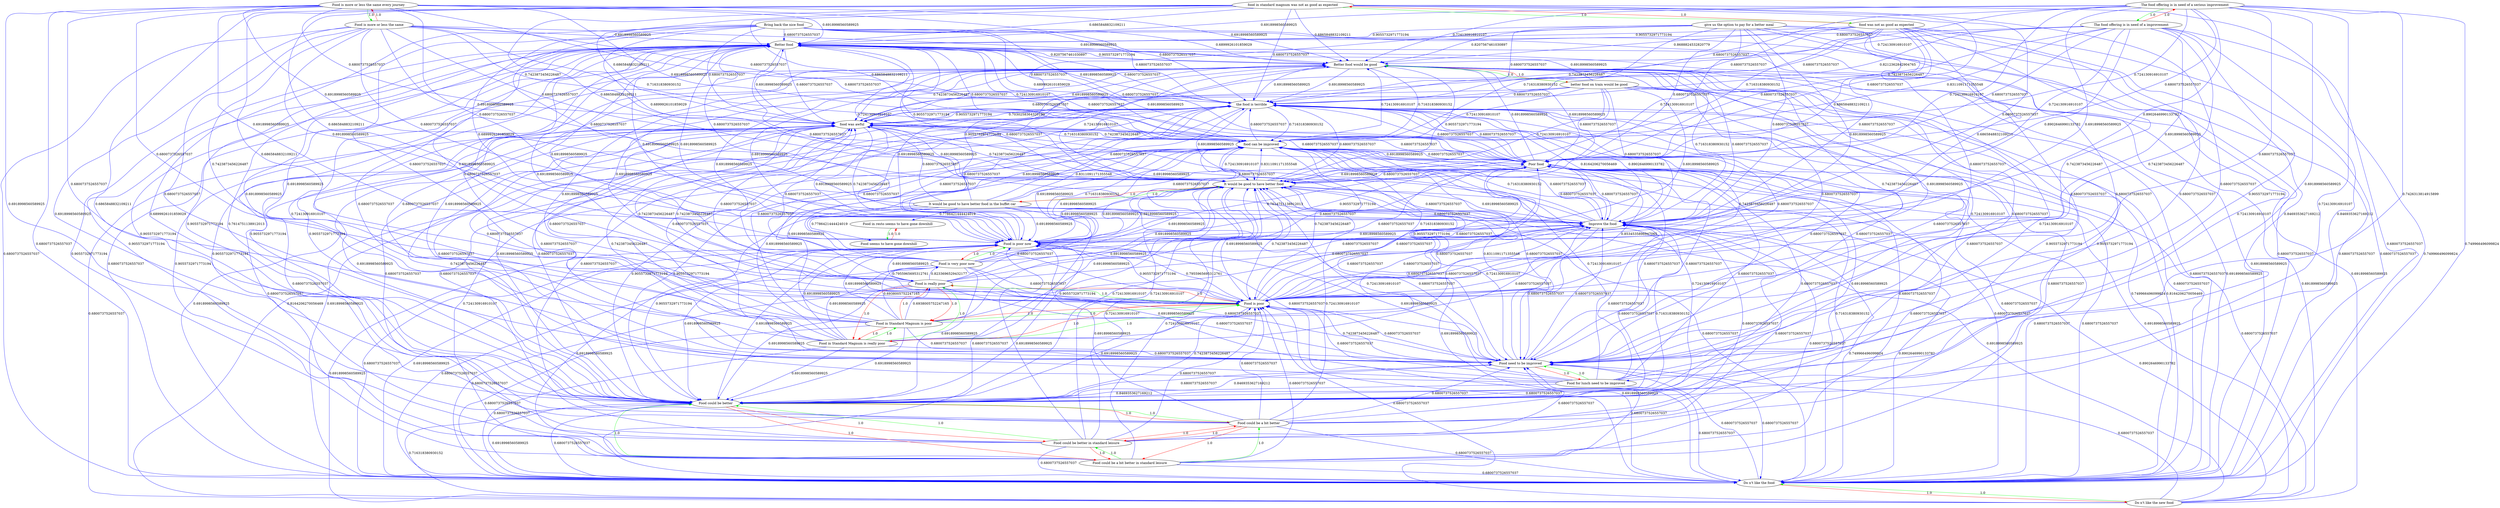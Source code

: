 digraph rawGraph {
"Better food";"Better food would be good";"Bring back the nice food";"Do n't like the new food";"Do n't like the food";"Food could be a bit better in standard leisure";"Food could be better in standard leisure";"Food could be better";"Food could be a bit better";"Food for lunch need to be improved";"Food need to be improved";"Food in Standard Magnum is really poor";"Food in Standard Magnum is poor";"Food is poor";"Food is really poor";"Food in resto seems to have gone downhill";"Food seems to have gone downhill";"Food is more or less the same every journey";"Food is more or less the same";"Food is very poor now";"Food is poor now";"Improve the food";"It would be good to have better food in the buffet car";"It would be good to have better food";"Poor food";"The food offering is in need of a serious improvement";"The food offering is in need of a improvement";"better food on train would be good";"food can be improved";"food in standard magnum was not as good as expected";"food was not as good as expected";"food was awful";"give us the option to pay for a better meal";"the food is terrible";"Better food would be good" -> "Better food" [label=0.9055732971773194] [color=blue]
"Better food" -> "Better food would be good" [label=0.8207567461030897] [color=blue]
"Bring back the nice food" -> "Better food would be good" [label=0.6899926101859029] [color=blue]
"Do n't like the new food" -> "Do n't like the food" [label=1.0] [color=green]
"Do n't like the food" -> "Do n't like the new food" [label=1.0] [color=red]
"Food could be a bit better in standard leisure" -> "Food could be better in standard leisure" [label=1.0] [color=green]
"Food could be better in standard leisure" -> "Food could be better" [label=1.0] [color=green]
"Food could be a bit better in standard leisure" -> "Food could be a bit better" [label=1.0] [color=green]
"Food could be a bit better" -> "Food could be better" [label=1.0] [color=green]
"Food could be a bit better in standard leisure" -> "Food could be better" [label=1.0] [color=green]
"Food could be better in standard leisure" -> "Food could be a bit better in standard leisure" [label=1.0] [color=red]
"Food could be better in standard leisure" -> "Food could be a bit better" [label=1.0] [color=red]
"Food could be better" -> "Food could be a bit better in standard leisure" [label=1.0] [color=red]
"Food could be better" -> "Food could be better in standard leisure" [label=1.0] [color=red]
"Food could be better" -> "Food could be a bit better" [label=1.0] [color=red]
"Food could be a bit better" -> "Food could be a bit better in standard leisure" [label=1.0] [color=red]
"Food could be a bit better" -> "Food could be better in standard leisure" [label=1.0] [color=red]
"Food could be better" -> "Better food would be good" [label=0.9055732971773194] [color=blue]
"Better food would be good" -> "Food could be better" [label=0.9055732971773194] [color=blue]
"Food could be better" -> "Better food" [label=0.9055732971773194] [color=blue]
"Better food" -> "Food could be better" [label=0.7614751138912013] [color=blue]
"Food could be a bit better in standard leisure" -> "Better food would be good" [label=0.9055732971773194] [color=blue]
"Food could be a bit better in standard leisure" -> "Better food" [label=0.9055732971773194] [color=blue]
"Food could be better in standard leisure" -> "Better food would be good" [label=0.9055732971773194] [color=blue]
"Food could be better in standard leisure" -> "Better food" [label=0.9055732971773194] [color=blue]
"Food could be a bit better" -> "Better food would be good" [label=0.9055732971773194] [color=blue]
"Food could be a bit better" -> "Better food" [label=0.9055732971773194] [color=blue]
"Food for lunch need to be improved" -> "Food need to be improved" [label=1.0] [color=green]
"Food need to be improved" -> "Food for lunch need to be improved" [label=1.0] [color=red]
"Food could be better" -> "Food need to be improved" [label=0.6800737526557037] [color=blue]
"Food need to be improved" -> "Food could be better" [label=0.8469353627169212] [color=blue]
"Better food" -> "Food need to be improved" [label=0.6800737526557037] [color=blue]
"Food could be a bit better in standard leisure" -> "Food need to be improved" [label=0.6800737526557037] [color=blue]
"Food could be better in standard leisure" -> "Food need to be improved" [label=0.6800737526557037] [color=blue]
"Food could be a bit better" -> "Food need to be improved" [label=0.6800737526557037] [color=blue]
"Food for lunch need to be improved" -> "Food could be better" [label=0.8469353627169212] [color=blue]
"Food in Standard Magnum is really poor" -> "Food in Standard Magnum is poor" [label=1.0] [color=green]
"Food in Standard Magnum is poor" -> "Food is poor" [label=1.0] [color=green]
"Food in Standard Magnum is really poor" -> "Food is really poor" [label=1.0] [color=green]
"Food is really poor" -> "Food is poor" [label=1.0] [color=green]
"Food in Standard Magnum is really poor" -> "Food is poor" [label=1.0] [color=green]
"Food in Standard Magnum is poor" -> "Food in Standard Magnum is really poor" [label=1.0] [color=red]
"Food in Standard Magnum is poor" -> "Food is really poor" [label=1.0] [color=red]
"Food is poor" -> "Food in Standard Magnum is really poor" [label=1.0] [color=red]
"Food is poor" -> "Food in Standard Magnum is poor" [label=1.0] [color=red]
"Food is poor" -> "Food is really poor" [label=1.0] [color=red]
"Food is really poor" -> "Food in Standard Magnum is really poor" [label=1.0] [color=red]
"Food is really poor" -> "Food in Standard Magnum is poor" [label=1.0] [color=red]
"Food could be better" -> "Food is poor" [label=0.7423873456226487] [color=blue]
"Food is poor" -> "Food could be better" [label=0.6918998560589925] [color=blue]
"Better food would be good" -> "Food is poor" [label=0.7423873456226487] [color=blue]
"Food need to be improved" -> "Food is poor" [label=0.7423873456226487] [color=blue]
"Food could be a bit better in standard leisure" -> "Food is poor" [label=0.6800737526557037] [color=blue]
"Food could be better in standard leisure" -> "Food is poor" [label=0.6800737526557037] [color=blue]
"Food could be a bit better" -> "Food is poor" [label=0.6800737526557037] [color=blue]
"Food for lunch need to be improved" -> "Food is poor" [label=0.6800737526557037] [color=blue]
"Food in Standard Magnum is really poor" -> "Food could be better" [label=0.6918998560589925] [color=blue]
"Food in Standard Magnum is poor" -> "Food could be better" [label=0.6918998560589925] [color=blue]
"Food is really poor" -> "Food could be better" [label=0.6918998560589925] [color=blue]
"Food in resto seems to have gone downhill" -> "Food seems to have gone downhill" [label=1.0] [color=green]
"Food seems to have gone downhill" -> "Food in resto seems to have gone downhill" [label=1.0] [color=red]
"Food is more or less the same every journey" -> "Food is more or less the same" [label=1.0] [color=green]
"Food is more or less the same" -> "Food is more or less the same every journey" [label=1.0] [color=red]
"Food is more or less the same" -> "Food could be better" [label=0.6918998560589925] [color=blue]
"Food is more or less the same" -> "Food is poor" [label=0.7423873456226487] [color=blue]
"Food is more or less the same every journey" -> "Food could be better" [label=0.6918998560589925] [color=blue]
"Food is very poor now" -> "Food is poor now" [label=1.0] [color=green]
"Food is poor now" -> "Food is very poor now" [label=1.0] [color=red]
"Food is poor now" -> "Food could be better" [label=0.6918998560589925] [color=blue]
"Food is poor" -> "Food is poor now" [label=0.7955965695312761] [color=blue]
"Food is poor now" -> "Food is poor" [label=0.9055732971773194] [color=blue]
"Food is really poor" -> "Food is very poor now" [label=0.8233696529432177] [color=blue]
"Food in Standard Magnum is poor" -> "Food is very poor now" [label=0.6938005752247165] [color=blue]
"Food is very poor now" -> "Food is really poor" [label=0.7955965695312761] [color=blue]
"Food in Standard Magnum is poor" -> "Food is really poor" [label=0.6938005752247165] [color=blue]
"Food is very poor now" -> "Food could be better" [label=0.6918998560589925] [color=blue]
"Improve the food" -> "Do n't like the food" [label=0.749966496099824] [color=blue]
"Do n't like the food" -> "Improve the food" [label=0.8902646990133782] [color=blue]
"It would be good to have better food in the buffet car" -> "It would be good to have better food" [label=1.0] [color=green]
"It would be good to have better food" -> "It would be good to have better food in the buffet car" [label=1.0] [color=red]
"Food could be better" -> "It would be good to have better food" [label=0.724130916910107] [color=blue]
"It would be good to have better food" -> "Food could be better" [label=0.9055732971773194] [color=blue]
"Better food would be good" -> "It would be good to have better food" [label=0.724130916910107] [color=blue]
"It would be good to have better food" -> "Better food would be good" [label=0.9055732971773194] [color=blue]
"It would be good to have better food" -> "Food need to be improved" [label=0.6800737526557037] [color=blue]
"It would be good to have better food" -> "Better food" [label=0.9055732971773194] [color=blue]
"It would be good to have better food in the buffet car" -> "Food in resto seems to have gone downhill" [label=0.7786421444424019] [color=blue]
"It would be good to have better food" -> "Food is poor" [label=0.7423873456226487] [color=blue]
"Food could be a bit better in standard leisure" -> "It would be good to have better food" [label=0.724130916910107] [color=blue]
"Food could be better in standard leisure" -> "It would be good to have better food" [label=0.724130916910107] [color=blue]
"Food could be a bit better" -> "It would be good to have better food" [label=0.724130916910107] [color=blue]
"Food for lunch need to be improved" -> "It would be good to have better food" [label=0.724130916910107] [color=blue]
"Food in Standard Magnum is really poor" -> "It would be good to have better food" [label=0.6918998560589925] [color=blue]
"Food in Standard Magnum is poor" -> "It would be good to have better food" [label=0.6918998560589925] [color=blue]
"Food is poor" -> "It would be good to have better food" [label=0.6918998560589925] [color=blue]
"Food is really poor" -> "It would be good to have better food" [label=0.6918998560589925] [color=blue]
"Food is more or less the same every journey" -> "It would be good to have better food" [label=0.6918998560589925] [color=blue]
"Food is more or less the same" -> "It would be good to have better food" [label=0.6918998560589925] [color=blue]
"Food is very poor now" -> "It would be good to have better food" [label=0.6918998560589925] [color=blue]
"Food is poor now" -> "It would be good to have better food" [label=0.6918998560589925] [color=blue]
"It would be good to have better food in the buffet car" -> "Food could be better" [label=0.9055732971773194] [color=blue]
"It would be good to have better food in the buffet car" -> "Better food would be good" [label=0.9055732971773194] [color=blue]
"Poor food" -> "Food is poor" [label=0.8534535896947065] [color=blue]
"Food is poor" -> "Poor food" [label=0.9055732971773194] [color=blue]
"Food is poor now" -> "Poor food" [label=0.9055732971773194] [color=blue]
"Poor food" -> "Food is poor now" [label=0.7614751138912013] [color=blue]
"The food offering is in need of a serious improvement" -> "The food offering is in need of a improvement" [label=1.0] [color=green]
"The food offering is in need of a improvement" -> "The food offering is in need of a serious improvement" [label=1.0] [color=red]
"The food offering is in need of a improvement" -> "Food could be better" [label=0.8469353627169212] [color=blue]
"The food offering is in need of a improvement" -> "Improve the food" [label=0.8902646990133782] [color=blue]
"The food offering is in need of a improvement" -> "Do n't like the food" [label=0.749966496099824] [color=blue]
"The food offering is in need of a improvement" -> "Food is poor" [label=0.7423873456226487] [color=blue]
"The food offering is in need of a improvement" -> "Food need to be improved" [label=0.9055732971773194] [color=blue]
"The food offering is in need of a serious improvement" -> "Food for lunch need to be improved" [label=0.7426313814915899] [color=blue]
"better food on train would be good" -> "Better food would be good" [label=1.0] [color=green]
"Better food would be good" -> "better food on train would be good" [label=1.0] [color=red]
"better food on train would be good" -> "Food could be better" [label=0.9055732971773194] [color=blue]
"better food on train would be good" -> "It would be good to have better food" [label=0.724130916910107] [color=blue]
"food can be improved" -> "Food could be better" [label=0.9055732971773194] [color=blue]
"Food could be better" -> "food can be improved" [label=0.9055732971773194] [color=blue]
"It would be good to have better food" -> "food can be improved" [label=0.8311091171355548] [color=blue]
"Improve the food" -> "food can be improved" [label=0.716318380930152] [color=blue]
"Food is poor" -> "food can be improved" [label=0.716318380930152] [color=blue]
"food can be improved" -> "Food is poor" [label=0.7423873456226487] [color=blue]
"Better food would be good" -> "food can be improved" [label=0.716318380930152] [color=blue]
"Food is poor now" -> "food can be improved" [label=0.716318380930152] [color=blue]
"Food need to be improved" -> "food can be improved" [label=0.8311091171355548] [color=blue]
"food can be improved" -> "Food need to be improved" [label=0.6800737526557037] [color=blue]
"Food is more or less the same" -> "food can be improved" [label=0.716318380930152] [color=blue]
"The food offering is in need of a improvement" -> "food can be improved" [label=0.8311091171355548] [color=blue]
"Food could be a bit better in standard leisure" -> "food can be improved" [label=0.724130916910107] [color=blue]
"Food could be better in standard leisure" -> "food can be improved" [label=0.724130916910107] [color=blue]
"Food could be a bit better" -> "food can be improved" [label=0.724130916910107] [color=blue]
"Food for lunch need to be improved" -> "food can be improved" [label=0.724130916910107] [color=blue]
"Food in Standard Magnum is really poor" -> "food can be improved" [label=0.6918998560589925] [color=blue]
"Food in Standard Magnum is poor" -> "food can be improved" [label=0.6918998560589925] [color=blue]
"Food is really poor" -> "food can be improved" [label=0.6918998560589925] [color=blue]
"Food is more or less the same every journey" -> "food can be improved" [label=0.6918998560589925] [color=blue]
"Food is very poor now" -> "food can be improved" [label=0.6918998560589925] [color=blue]
"It would be good to have better food in the buffet car" -> "food can be improved" [label=0.8311091171355548] [color=blue]
"better food on train would be good" -> "food can be improved" [label=0.724130916910107] [color=blue]
"food in standard magnum was not as good as expected" -> "food was not as good as expected" [label=1.0] [color=green]
"food was not as good as expected" -> "food in standard magnum was not as good as expected" [label=1.0] [color=red]
"food was not as good as expected" -> "Food could be better" [label=0.8469353627169212] [color=blue]
"food was not as good as expected" -> "It would be good to have better food" [label=0.6865848832109211] [color=blue]
"food was not as good as expected" -> "food can be improved" [label=0.716318380930152] [color=blue]
"food was not as good as expected" -> "Food is poor" [label=0.7423873456226487] [color=blue]
"food was not as good as expected" -> "Better food would be good" [label=0.8688824532820779] [color=blue]
"food was not as good as expected" -> "Better food" [label=0.9055732971773194] [color=blue]
"food was awful" -> "Food could be better" [label=0.6918998560589925] [color=blue]
"Food could be better" -> "food was awful" [label=0.7423873456226487] [color=blue]
"It would be good to have better food" -> "food was awful" [label=0.7423873456226487] [color=blue]
"food can be improved" -> "food was awful" [label=0.7423873456226487] [color=blue]
"food was awful" -> "food can be improved" [label=0.716318380930152] [color=blue]
"Food is poor" -> "food was awful" [label=0.7423873456226487] [color=blue]
"food was awful" -> "Food is poor" [label=0.7423873456226487] [color=blue]
"Better food would be good" -> "food was awful" [label=0.7423873456226487] [color=blue]
"food was not as good as expected" -> "food was awful" [label=0.7423873456226487] [color=blue]
"Food is poor now" -> "food was awful" [label=0.7423873456226487] [color=blue]
"Food need to be improved" -> "food was awful" [label=0.7423873456226487] [color=blue]
"Food is more or less the same" -> "food was awful" [label=0.7423873456226487] [color=blue]
"The food offering is in need of a improvement" -> "food was awful" [label=0.7423873456226487] [color=blue]
"food was awful" -> "It would be good to have better food" [label=0.6918998560589925] [color=blue]
"give us the option to pay for a better meal" -> "Better food would be good" [label=0.8207567461030897] [color=blue]
"give us the option to pay for a better meal" -> "Better food" [label=0.9055732971773194] [color=blue]
"the food is terrible" -> "Food could be better" [label=0.6918998560589925] [color=blue]
"the food is terrible" -> "food can be improved" [label=0.716318380930152] [color=blue]
"the food is terrible" -> "Improve the food" [label=0.8902646990133782] [color=blue]
"Improve the food" -> "the food is terrible" [label=0.8164206270056469] [color=blue]
"the food is terrible" -> "Do n't like the food" [label=0.749966496099824] [color=blue]
"Do n't like the food" -> "the food is terrible" [label=0.8164206270056469] [color=blue]
"the food is terrible" -> "Food is poor" [label=0.7423873456226487] [color=blue]
"the food is terrible" -> "food was awful" [label=0.9055732971773194] [color=blue]
"food was awful" -> "the food is terrible" [label=0.7030258364320199] [color=blue]
"The food offering is in need of a improvement" -> "the food is terrible" [label=0.8212362842904765] [color=blue]
"the food is terrible" -> "It would be good to have better food" [label=0.6918998560589925] [color=blue]
"Better food" -> "It would be good to have better food" [label=0.724130916910107] [color=blue]
"Better food" -> "food can be improved" [label=0.724130916910107] [color=blue]
"Better food" -> "food was awful" [label=0.6800737526557037] [color=blue]
"Better food" -> "Food is poor" [label=0.6800737526557037] [color=blue]
"Better food would be good" -> "Food is poor now" [label=0.6918998560589925] [color=blue]
"Better food would be good" -> "Food need to be improved" [label=0.6800737526557037] [color=blue]
"Better food would be good" -> "Poor food" [label=0.6918998560589925] [color=blue]
"Better food would be good" -> "the food is terrible" [label=0.6918998560589925] [color=blue]
"Bring back the nice food" -> "Food could be better" [label=0.6899926101859029] [color=blue]
"Bring back the nice food" -> "It would be good to have better food" [label=0.6899926101859029] [color=blue]
"Bring back the nice food" -> "food can be improved" [label=0.6899926101859029] [color=blue]
"Bring back the nice food" -> "Food is poor now" [label=0.6899926101859029] [color=blue]
"Bring back the nice food" -> "Better food" [label=0.6800737526557037] [color=blue]
"Bring back the nice food" -> "Food need to be improved" [label=0.6800737526557037] [color=blue]
"Bring back the nice food" -> "Poor food" [label=0.6800737526557037] [color=blue]
"Bring back the nice food" -> "the food is terrible" [label=0.6800737526557037] [color=blue]
"Bring back the nice food" -> "food was awful" [label=0.6800737526557037] [color=blue]
"Bring back the nice food" -> "Food is poor" [label=0.6800737526557037] [color=blue]
"Do n't like the new food" -> "Improve the food" [label=0.8902646990133782] [color=blue]
"Do n't like the new food" -> "the food is terrible" [label=0.8164206270056469] [color=blue]
"Do n't like the food" -> "Food could be better" [label=0.6918998560589925] [color=blue]
"Do n't like the food" -> "It would be good to have better food" [label=0.6918998560589925] [color=blue]
"Do n't like the food" -> "food can be improved" [label=0.716318380930152] [color=blue]
"Do n't like the food" -> "food was awful" [label=0.6918998560589925] [color=blue]
"Do n't like the food" -> "Food is poor" [label=0.6918998560589925] [color=blue]
"Food could be a bit better in standard leisure" -> "Food is poor now" [label=0.6918998560589925] [color=blue]
"Food could be a bit better in standard leisure" -> "Poor food" [label=0.6800737526557037] [color=blue]
"Food could be a bit better in standard leisure" -> "the food is terrible" [label=0.6800737526557037] [color=blue]
"Food could be a bit better in standard leisure" -> "food was awful" [label=0.6800737526557037] [color=blue]
"Food could be better in standard leisure" -> "Food is poor now" [label=0.6918998560589925] [color=blue]
"Food could be better in standard leisure" -> "Poor food" [label=0.6800737526557037] [color=blue]
"Food could be better in standard leisure" -> "the food is terrible" [label=0.6800737526557037] [color=blue]
"Food could be better in standard leisure" -> "food was awful" [label=0.6800737526557037] [color=blue]
"Food could be better" -> "Food is poor now" [label=0.6918998560589925] [color=blue]
"Food could be better" -> "Poor food" [label=0.6800737526557037] [color=blue]
"Food could be better" -> "the food is terrible" [label=0.6800737526557037] [color=blue]
"Food could be a bit better" -> "Food is poor now" [label=0.6918998560589925] [color=blue]
"Food could be a bit better" -> "Poor food" [label=0.6800737526557037] [color=blue]
"Food could be a bit better" -> "the food is terrible" [label=0.6800737526557037] [color=blue]
"Food could be a bit better" -> "food was awful" [label=0.6800737526557037] [color=blue]
"Food for lunch need to be improved" -> "Better food would be good" [label=0.724130916910107] [color=blue]
"Food for lunch need to be improved" -> "Food is poor now" [label=0.6918998560589925] [color=blue]
"Food for lunch need to be improved" -> "Better food" [label=0.724130916910107] [color=blue]
"Food for lunch need to be improved" -> "Poor food" [label=0.6800737526557037] [color=blue]
"Food for lunch need to be improved" -> "the food is terrible" [label=0.6800737526557037] [color=blue]
"Food for lunch need to be improved" -> "food was awful" [label=0.6800737526557037] [color=blue]
"Food need to be improved" -> "It would be good to have better food" [label=0.724130916910107] [color=blue]
"Food need to be improved" -> "Better food would be good" [label=0.724130916910107] [color=blue]
"Food need to be improved" -> "Food is poor now" [label=0.6918998560589925] [color=blue]
"Food need to be improved" -> "Better food" [label=0.6800737526557037] [color=blue]
"Food need to be improved" -> "Poor food" [label=0.6800737526557037] [color=blue]
"Food need to be improved" -> "the food is terrible" [label=0.6800737526557037] [color=blue]
"Food in Standard Magnum is really poor" -> "Better food would be good" [label=0.6918998560589925] [color=blue]
"Food in Standard Magnum is really poor" -> "Food is very poor now" [label=0.6918998560589925] [color=blue]
"Food in Standard Magnum is really poor" -> "Food is poor now" [label=0.6918998560589925] [color=blue]
"Food in Standard Magnum is really poor" -> "Food need to be improved" [label=0.6800737526557037] [color=blue]
"Food in Standard Magnum is really poor" -> "Better food" [label=0.6918998560589925] [color=blue]
"Food in Standard Magnum is really poor" -> "Poor food" [label=0.6800737526557037] [color=blue]
"Food in Standard Magnum is really poor" -> "the food is terrible" [label=0.6800737526557037] [color=blue]
"Food in Standard Magnum is really poor" -> "food was awful" [label=0.6800737526557037] [color=blue]
"Food in Standard Magnum is poor" -> "Better food would be good" [label=0.6918998560589925] [color=blue]
"Food in Standard Magnum is poor" -> "Food is poor now" [label=0.6918998560589925] [color=blue]
"Food in Standard Magnum is poor" -> "Food need to be improved" [label=0.6800737526557037] [color=blue]
"Food in Standard Magnum is poor" -> "Better food" [label=0.6918998560589925] [color=blue]
"Food in Standard Magnum is poor" -> "Poor food" [label=0.6800737526557037] [color=blue]
"Food in Standard Magnum is poor" -> "the food is terrible" [label=0.6800737526557037] [color=blue]
"Food in Standard Magnum is poor" -> "food was awful" [label=0.6800737526557037] [color=blue]
"Food is poor" -> "Better food would be good" [label=0.6918998560589925] [color=blue]
"Food is poor" -> "Food need to be improved" [label=0.6800737526557037] [color=blue]
"Food is poor" -> "Better food" [label=0.6918998560589925] [color=blue]
"Food is poor" -> "the food is terrible" [label=0.6800737526557037] [color=blue]
"Food is really poor" -> "Better food would be good" [label=0.6918998560589925] [color=blue]
"Food is really poor" -> "Food is poor now" [label=0.6918998560589925] [color=blue]
"Food is really poor" -> "Food need to be improved" [label=0.6800737526557037] [color=blue]
"Food is really poor" -> "Better food" [label=0.6918998560589925] [color=blue]
"Food is really poor" -> "Poor food" [label=0.6800737526557037] [color=blue]
"Food is really poor" -> "the food is terrible" [label=0.6800737526557037] [color=blue]
"Food is really poor" -> "food was awful" [label=0.6800737526557037] [color=blue]
"Food is more or less the same every journey" -> "Better food would be good" [label=0.6918998560589925] [color=blue]
"Food is more or less the same every journey" -> "Food is poor now" [label=0.6918998560589925] [color=blue]
"Food is more or less the same every journey" -> "Food need to be improved" [label=0.6800737526557037] [color=blue]
"Food is more or less the same every journey" -> "Better food" [label=0.6918998560589925] [color=blue]
"Food is more or less the same every journey" -> "Poor food" [label=0.6800737526557037] [color=blue]
"Food is more or less the same every journey" -> "the food is terrible" [label=0.6800737526557037] [color=blue]
"Food is more or less the same every journey" -> "food was awful" [label=0.6800737526557037] [color=blue]
"Food is more or less the same every journey" -> "Food is poor" [label=0.6800737526557037] [color=blue]
"Food is more or less the same" -> "Better food would be good" [label=0.6918998560589925] [color=blue]
"Food is more or less the same" -> "Food is poor now" [label=0.6918998560589925] [color=blue]
"Food is more or less the same" -> "Food need to be improved" [label=0.6800737526557037] [color=blue]
"Food is more or less the same" -> "Better food" [label=0.6918998560589925] [color=blue]
"Food is more or less the same" -> "Poor food" [label=0.6800737526557037] [color=blue]
"Food is more or less the same" -> "the food is terrible" [label=0.6800737526557037] [color=blue]
"Food is very poor now" -> "Better food would be good" [label=0.6918998560589925] [color=blue]
"Food is very poor now" -> "Food need to be improved" [label=0.6800737526557037] [color=blue]
"Food is very poor now" -> "Better food" [label=0.6918998560589925] [color=blue]
"Food is very poor now" -> "Poor food" [label=0.6800737526557037] [color=blue]
"Food is very poor now" -> "the food is terrible" [label=0.6800737526557037] [color=blue]
"Food is very poor now" -> "food was awful" [label=0.6800737526557037] [color=blue]
"Food is very poor now" -> "Food is poor" [label=0.6800737526557037] [color=blue]
"Food is poor now" -> "Better food would be good" [label=0.6918998560589925] [color=blue]
"Food is poor now" -> "Food need to be improved" [label=0.6800737526557037] [color=blue]
"Food is poor now" -> "Better food" [label=0.6918998560589925] [color=blue]
"Food is poor now" -> "the food is terrible" [label=0.6800737526557037] [color=blue]
"Improve the food" -> "It would be good to have better food" [label=0.6918998560589925] [color=blue]
"Improve the food" -> "Food could be better" [label=0.716318380930152] [color=blue]
"Improve the food" -> "Food need to be improved" [label=0.6800737526557037] [color=blue]
"Improve the food" -> "food was awful" [label=0.6800737526557037] [color=blue]
"Improve the food" -> "Food is poor" [label=0.6800737526557037] [color=blue]
"It would be good to have better food in the buffet car" -> "Food is poor now" [label=0.6918998560589925] [color=blue]
"It would be good to have better food in the buffet car" -> "Better food" [label=0.6800737526557037] [color=blue]
"It would be good to have better food in the buffet car" -> "Food need to be improved" [label=0.6800737526557037] [color=blue]
"It would be good to have better food in the buffet car" -> "Food seems to have gone downhill" [label=0.7786421444424019] [color=blue]
"It would be good to have better food in the buffet car" -> "Poor food" [label=0.6800737526557037] [color=blue]
"It would be good to have better food in the buffet car" -> "the food is terrible" [label=0.6800737526557037] [color=blue]
"It would be good to have better food in the buffet car" -> "food was awful" [label=0.6800737526557037] [color=blue]
"It would be good to have better food in the buffet car" -> "Food is poor" [label=0.6800737526557037] [color=blue]
"It would be good to have better food" -> "Food is poor now" [label=0.6918998560589925] [color=blue]
"It would be good to have better food" -> "Poor food" [label=0.6800737526557037] [color=blue]
"It would be good to have better food" -> "the food is terrible" [label=0.6800737526557037] [color=blue]
"Poor food" -> "Food could be better" [label=0.6918998560589925] [color=blue]
"Poor food" -> "It would be good to have better food" [label=0.6918998560589925] [color=blue]
"Poor food" -> "food can be improved" [label=0.6918998560589925] [color=blue]
"Poor food" -> "Better food would be good" [label=0.6918998560589925] [color=blue]
"Poor food" -> "Food need to be improved" [label=0.6800737526557037] [color=blue]
"Poor food" -> "Better food" [label=0.6918998560589925] [color=blue]
"Poor food" -> "the food is terrible" [label=0.6800737526557037] [color=blue]
"Poor food" -> "food was awful" [label=0.6800737526557037] [color=blue]
"The food offering is in need of a serious improvement" -> "It would be good to have better food" [label=0.724130916910107] [color=blue]
"The food offering is in need of a serious improvement" -> "Food could be better" [label=0.724130916910107] [color=blue]
"The food offering is in need of a serious improvement" -> "food can be improved" [label=0.724130916910107] [color=blue]
"The food offering is in need of a serious improvement" -> "Improve the food" [label=0.8902646990133782] [color=blue]
"The food offering is in need of a serious improvement" -> "Food is poor" [label=0.6800737526557037] [color=blue]
"The food offering is in need of a serious improvement" -> "Do n't like the food" [label=0.749966496099824] [color=blue]
"The food offering is in need of a serious improvement" -> "Better food would be good" [label=0.724130916910107] [color=blue]
"The food offering is in need of a serious improvement" -> "Food is poor now" [label=0.6918998560589925] [color=blue]
"The food offering is in need of a serious improvement" -> "Better food" [label=0.6918998560589925] [color=blue]
"The food offering is in need of a serious improvement" -> "Food need to be improved" [label=0.6918998560589925] [color=blue]
"The food offering is in need of a serious improvement" -> "Poor food" [label=0.6800737526557037] [color=blue]
"The food offering is in need of a serious improvement" -> "the food is terrible" [label=0.6800737526557037] [color=blue]
"The food offering is in need of a serious improvement" -> "food was awful" [label=0.6800737526557037] [color=blue]
"The food offering is in need of a improvement" -> "It would be good to have better food" [label=0.724130916910107] [color=blue]
"The food offering is in need of a improvement" -> "Better food would be good" [label=0.724130916910107] [color=blue]
"The food offering is in need of a improvement" -> "Food is poor now" [label=0.6918998560589925] [color=blue]
"The food offering is in need of a improvement" -> "Better food" [label=0.6800737526557037] [color=blue]
"The food offering is in need of a improvement" -> "Poor food" [label=0.6800737526557037] [color=blue]
"better food on train would be good" -> "Food is poor" [label=0.6800737526557037] [color=blue]
"better food on train would be good" -> "Food is poor now" [label=0.6918998560589925] [color=blue]
"better food on train would be good" -> "Food need to be improved" [label=0.6800737526557037] [color=blue]
"better food on train would be good" -> "Better food" [label=0.6918998560589925] [color=blue]
"better food on train would be good" -> "Poor food" [label=0.6800737526557037] [color=blue]
"better food on train would be good" -> "the food is terrible" [label=0.6800737526557037] [color=blue]
"better food on train would be good" -> "food was awful" [label=0.6800737526557037] [color=blue]
"food can be improved" -> "It would be good to have better food" [label=0.724130916910107] [color=blue]
"food can be improved" -> "Better food would be good" [label=0.724130916910107] [color=blue]
"food can be improved" -> "Food is poor now" [label=0.6918998560589925] [color=blue]
"food can be improved" -> "Better food" [label=0.6800737526557037] [color=blue]
"food can be improved" -> "Poor food" [label=0.6800737526557037] [color=blue]
"food can be improved" -> "the food is terrible" [label=0.6800737526557037] [color=blue]
"food in standard magnum was not as good as expected" -> "Food could be better" [label=0.6865848832109211] [color=blue]
"food in standard magnum was not as good as expected" -> "It would be good to have better food" [label=0.6865848832109211] [color=blue]
"food in standard magnum was not as good as expected" -> "food can be improved" [label=0.6865848832109211] [color=blue]
"food in standard magnum was not as good as expected" -> "Food is poor" [label=0.6865848832109211] [color=blue]
"food in standard magnum was not as good as expected" -> "Better food would be good" [label=0.6865848832109211] [color=blue]
"food in standard magnum was not as good as expected" -> "Better food" [label=0.6865848832109211] [color=blue]
"food in standard magnum was not as good as expected" -> "food was awful" [label=0.6865848832109211] [color=blue]
"food was not as good as expected" -> "Food is poor now" [label=0.6865848832109211] [color=blue]
"food was not as good as expected" -> "Food need to be improved" [label=0.6800737526557037] [color=blue]
"food was not as good as expected" -> "Poor food" [label=0.6800737526557037] [color=blue]
"food was not as good as expected" -> "the food is terrible" [label=0.6800737526557037] [color=blue]
"food was awful" -> "Improve the food" [label=0.6918998560589925] [color=blue]
"food was awful" -> "Do n't like the food" [label=0.6918998560589925] [color=blue]
"food was awful" -> "Better food would be good" [label=0.6918998560589925] [color=blue]
"food was awful" -> "Food is poor now" [label=0.6918998560589925] [color=blue]
"food was awful" -> "Food need to be improved" [label=0.6800737526557037] [color=blue]
"food was awful" -> "Better food" [label=0.6918998560589925] [color=blue]
"food was awful" -> "Poor food" [label=0.6800737526557037] [color=blue]
"give us the option to pay for a better meal" -> "Food could be better" [label=0.724130916910107] [color=blue]
"give us the option to pay for a better meal" -> "It would be good to have better food" [label=0.724130916910107] [color=blue]
"give us the option to pay for a better meal" -> "food can be improved" [label=0.716318380930152] [color=blue]
"give us the option to pay for a better meal" -> "Food is poor" [label=0.6800737526557037] [color=blue]
"give us the option to pay for a better meal" -> "Food is poor now" [label=0.6918998560589925] [color=blue]
"give us the option to pay for a better meal" -> "Food need to be improved" [label=0.6800737526557037] [color=blue]
"give us the option to pay for a better meal" -> "Poor food" [label=0.6800737526557037] [color=blue]
"give us the option to pay for a better meal" -> "the food is terrible" [label=0.6800737526557037] [color=blue]
"give us the option to pay for a better meal" -> "food was awful" [label=0.6800737526557037] [color=blue]
"the food is terrible" -> "Better food would be good" [label=0.6918998560589925] [color=blue]
"the food is terrible" -> "Food is poor now" [label=0.6918998560589925] [color=blue]
"the food is terrible" -> "Food need to be improved" [label=0.6800737526557037] [color=blue]
"the food is terrible" -> "Better food" [label=0.6918998560589925] [color=blue]
"the food is terrible" -> "Poor food" [label=0.6800737526557037] [color=blue]
"Better food" -> "Improve the food" [label=0.6800737526557037] [color=blue]
"Better food" -> "Do n't like the food" [label=0.6800737526557037] [color=blue]
"Better food" -> "Food is poor now" [label=0.6918998560589925] [color=blue]
"Better food" -> "Poor food" [label=0.6800737526557037] [color=blue]
"Better food" -> "the food is terrible" [label=0.6800737526557037] [color=blue]
"Better food would be good" -> "Improve the food" [label=0.6800737526557037] [color=blue]
"Better food would be good" -> "Do n't like the food" [label=0.6800737526557037] [color=blue]
"Bring back the nice food" -> "Improve the food" [label=0.6800737526557037] [color=blue]
"Bring back the nice food" -> "Do n't like the food" [label=0.6800737526557037] [color=blue]
"Do n't like the new food" -> "It would be good to have better food" [label=0.6918998560589925] [color=blue]
"Do n't like the new food" -> "Food could be better" [label=0.716318380930152] [color=blue]
"Do n't like the new food" -> "food can be improved" [label=0.6918998560589925] [color=blue]
"Do n't like the new food" -> "Food is poor" [label=0.6800737526557037] [color=blue]
"Do n't like the new food" -> "Better food would be good" [label=0.6918998560589925] [color=blue]
"Do n't like the new food" -> "Food is poor now" [label=0.6918998560589925] [color=blue]
"Do n't like the new food" -> "Better food" [label=0.6918998560589925] [color=blue]
"Do n't like the new food" -> "Food need to be improved" [label=0.6800737526557037] [color=blue]
"Do n't like the new food" -> "Poor food" [label=0.6800737526557037] [color=blue]
"Do n't like the new food" -> "food was awful" [label=0.6800737526557037] [color=blue]
"Do n't like the food" -> "Better food would be good" [label=0.6918998560589925] [color=blue]
"Do n't like the food" -> "Food is poor now" [label=0.6918998560589925] [color=blue]
"Do n't like the food" -> "Food need to be improved" [label=0.6800737526557037] [color=blue]
"Do n't like the food" -> "Better food" [label=0.6918998560589925] [color=blue]
"Do n't like the food" -> "Poor food" [label=0.6800737526557037] [color=blue]
"Food could be a bit better in standard leisure" -> "Improve the food" [label=0.6800737526557037] [color=blue]
"Food could be a bit better in standard leisure" -> "Do n't like the food" [label=0.6800737526557037] [color=blue]
"Food could be better in standard leisure" -> "Improve the food" [label=0.6800737526557037] [color=blue]
"Food could be better in standard leisure" -> "Do n't like the food" [label=0.6800737526557037] [color=blue]
"Food could be better" -> "Improve the food" [label=0.6800737526557037] [color=blue]
"Food could be better" -> "Do n't like the food" [label=0.6800737526557037] [color=blue]
"Food could be a bit better" -> "Improve the food" [label=0.6800737526557037] [color=blue]
"Food could be a bit better" -> "Do n't like the food" [label=0.6800737526557037] [color=blue]
"Food for lunch need to be improved" -> "Improve the food" [label=0.6800737526557037] [color=blue]
"Food for lunch need to be improved" -> "Do n't like the food" [label=0.6800737526557037] [color=blue]
"Food need to be improved" -> "Improve the food" [label=0.6800737526557037] [color=blue]
"Food need to be improved" -> "Do n't like the food" [label=0.6800737526557037] [color=blue]
"Food in Standard Magnum is really poor" -> "Improve the food" [label=0.6800737526557037] [color=blue]
"Food in Standard Magnum is really poor" -> "Do n't like the food" [label=0.6800737526557037] [color=blue]
"Food in Standard Magnum is poor" -> "Improve the food" [label=0.6800737526557037] [color=blue]
"Food in Standard Magnum is poor" -> "Do n't like the food" [label=0.6800737526557037] [color=blue]
"Food is poor" -> "Improve the food" [label=0.6800737526557037] [color=blue]
"Food is poor" -> "Do n't like the food" [label=0.6800737526557037] [color=blue]
"Food is really poor" -> "Improve the food" [label=0.6800737526557037] [color=blue]
"Food is really poor" -> "Do n't like the food" [label=0.6800737526557037] [color=blue]
"Food is more or less the same every journey" -> "Improve the food" [label=0.6800737526557037] [color=blue]
"Food is more or less the same every journey" -> "Do n't like the food" [label=0.6800737526557037] [color=blue]
"Food is more or less the same" -> "Improve the food" [label=0.6800737526557037] [color=blue]
"Food is more or less the same" -> "Do n't like the food" [label=0.6800737526557037] [color=blue]
"Food is very poor now" -> "Improve the food" [label=0.6800737526557037] [color=blue]
"Food is very poor now" -> "Do n't like the food" [label=0.6800737526557037] [color=blue]
"Food is poor now" -> "Improve the food" [label=0.6800737526557037] [color=blue]
"Food is poor now" -> "Do n't like the food" [label=0.6800737526557037] [color=blue]
"Improve the food" -> "Better food would be good" [label=0.716318380930152] [color=blue]
"Improve the food" -> "Food is poor now" [label=0.6918998560589925] [color=blue]
"Improve the food" -> "Better food" [label=0.6800737526557037] [color=blue]
"Improve the food" -> "Poor food" [label=0.6800737526557037] [color=blue]
"It would be good to have better food in the buffet car" -> "Improve the food" [label=0.6800737526557037] [color=blue]
"It would be good to have better food in the buffet car" -> "Do n't like the food" [label=0.6800737526557037] [color=blue]
"It would be good to have better food" -> "Improve the food" [label=0.6800737526557037] [color=blue]
"It would be good to have better food" -> "Do n't like the food" [label=0.6800737526557037] [color=blue]
"Poor food" -> "Improve the food" [label=0.6800737526557037] [color=blue]
"Poor food" -> "Do n't like the food" [label=0.6800737526557037] [color=blue]
"better food on train would be good" -> "Improve the food" [label=0.6800737526557037] [color=blue]
"better food on train would be good" -> "Do n't like the food" [label=0.6800737526557037] [color=blue]
"food can be improved" -> "Improve the food" [label=0.6800737526557037] [color=blue]
"food can be improved" -> "Do n't like the food" [label=0.6800737526557037] [color=blue]
"food in standard magnum was not as good as expected" -> "Improve the food" [label=0.6800737526557037] [color=blue]
"food in standard magnum was not as good as expected" -> "Do n't like the food" [label=0.6800737526557037] [color=blue]
"food in standard magnum was not as good as expected" -> "Food is poor now" [label=0.6865848832109211] [color=blue]
"food in standard magnum was not as good as expected" -> "Food need to be improved" [label=0.6800737526557037] [color=blue]
"food in standard magnum was not as good as expected" -> "Poor food" [label=0.6800737526557037] [color=blue]
"food in standard magnum was not as good as expected" -> "the food is terrible" [label=0.6800737526557037] [color=blue]
"food was not as good as expected" -> "Improve the food" [label=0.6800737526557037] [color=blue]
"food was not as good as expected" -> "Do n't like the food" [label=0.6800737526557037] [color=blue]
"give us the option to pay for a better meal" -> "Improve the food" [label=0.6800737526557037] [color=blue]
"give us the option to pay for a better meal" -> "Do n't like the food" [label=0.6800737526557037] [color=blue]
}